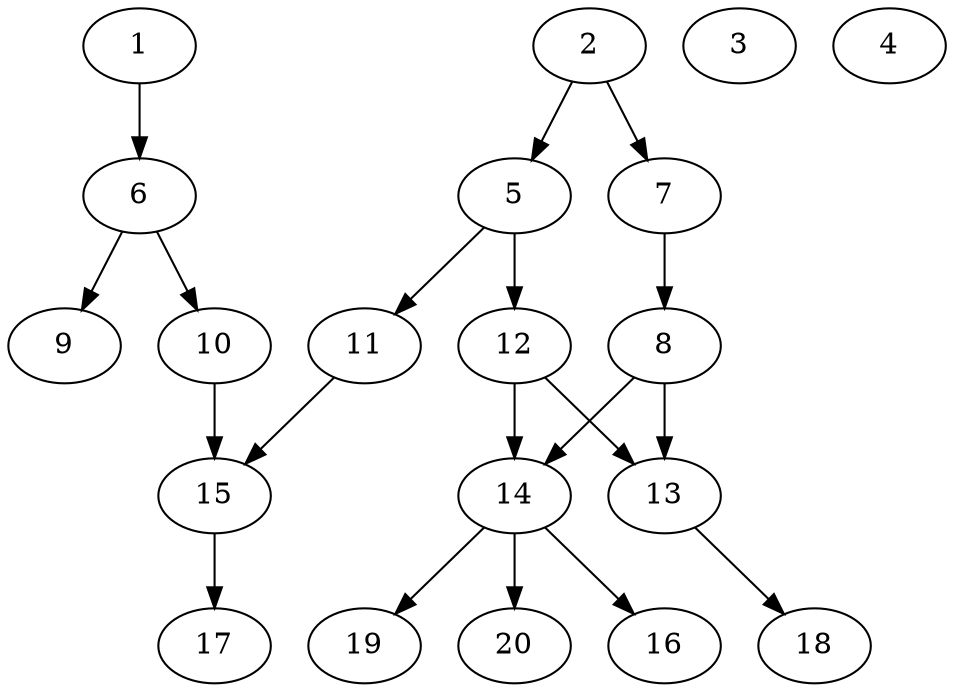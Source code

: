 // DAG automatically generated by daggen at Sat Jul 27 15:38:13 2019
// ./daggen --dot -n 20 --ccr 0.5 --fat 0.6 --regular 0.5 --density 0.4 --mindata 5242880 --maxdata 52428800 
digraph G {
  1 [size="29620224", alpha="0.06", expect_size="14810112"] 
  1 -> 6 [size ="14810112"]
  2 [size="49235968", alpha="0.05", expect_size="24617984"] 
  2 -> 5 [size ="24617984"]
  2 -> 7 [size ="24617984"]
  3 [size="39380992", alpha="0.05", expect_size="19690496"] 
  4 [size="35987456", alpha="0.10", expect_size="17993728"] 
  5 [size="31211520", alpha="0.04", expect_size="15605760"] 
  5 -> 11 [size ="15605760"]
  5 -> 12 [size ="15605760"]
  6 [size="103704576", alpha="0.09", expect_size="51852288"] 
  6 -> 9 [size ="51852288"]
  6 -> 10 [size ="51852288"]
  7 [size="54142976", alpha="0.01", expect_size="27071488"] 
  7 -> 8 [size ="27071488"]
  8 [size="35526656", alpha="0.13", expect_size="17763328"] 
  8 -> 13 [size ="17763328"]
  8 -> 14 [size ="17763328"]
  9 [size="56344576", alpha="0.18", expect_size="28172288"] 
  10 [size="63836160", alpha="0.00", expect_size="31918080"] 
  10 -> 15 [size ="31918080"]
  11 [size="101113856", alpha="0.14", expect_size="50556928"] 
  11 -> 15 [size ="50556928"]
  12 [size="36800512", alpha="0.20", expect_size="18400256"] 
  12 -> 13 [size ="18400256"]
  12 -> 14 [size ="18400256"]
  13 [size="62369792", alpha="0.01", expect_size="31184896"] 
  13 -> 18 [size ="31184896"]
  14 [size="85573632", alpha="0.08", expect_size="42786816"] 
  14 -> 16 [size ="42786816"]
  14 -> 19 [size ="42786816"]
  14 -> 20 [size ="42786816"]
  15 [size="36290560", alpha="0.06", expect_size="18145280"] 
  15 -> 17 [size ="18145280"]
  16 [size="54040576", alpha="0.14", expect_size="27020288"] 
  17 [size="98557952", alpha="0.20", expect_size="49278976"] 
  18 [size="10848256", alpha="0.07", expect_size="5424128"] 
  19 [size="73594880", alpha="0.00", expect_size="36797440"] 
  20 [size="63322112", alpha="0.02", expect_size="31661056"] 
}
